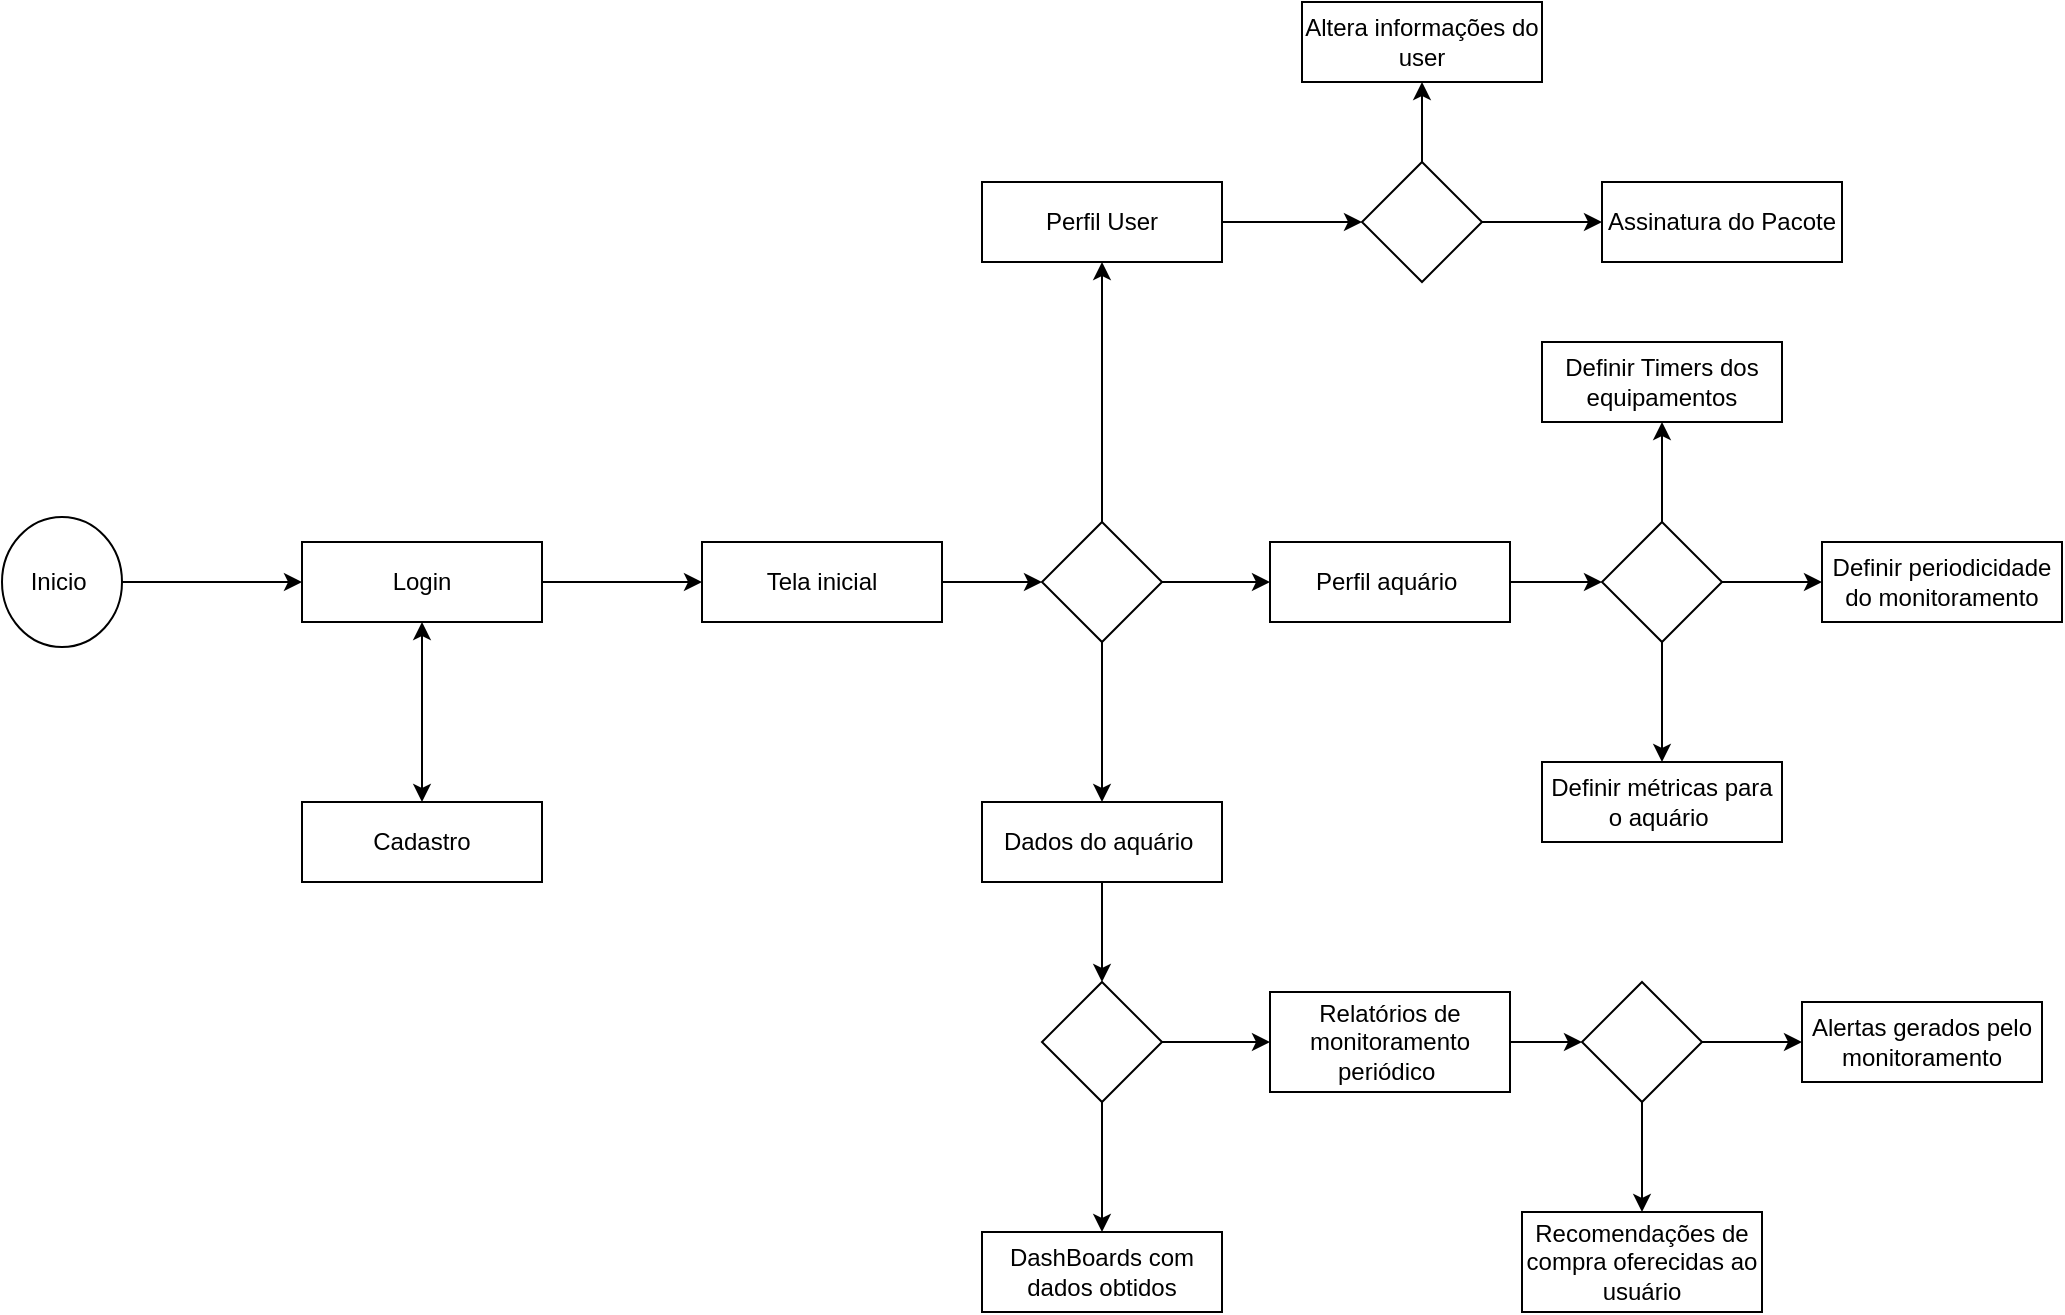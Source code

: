 <mxfile version="20.2.7" type="device"><diagram id="VPccNFu8whHAPjUsOWIE" name="Página-1"><mxGraphModel dx="2249" dy="1963" grid="1" gridSize="10" guides="1" tooltips="1" connect="1" arrows="1" fold="1" page="1" pageScale="1" pageWidth="827" pageHeight="1169" math="0" shadow="0"><root><mxCell id="0"/><mxCell id="1" parent="0"/><mxCell id="HL3YyxEtv5YZCbow4mOA-3" value="" style="edgeStyle=orthogonalEdgeStyle;rounded=0;orthogonalLoop=1;jettySize=auto;html=1;" edge="1" parent="1" source="HL3YyxEtv5YZCbow4mOA-1" target="HL3YyxEtv5YZCbow4mOA-2"><mxGeometry relative="1" as="geometry"/></mxCell><mxCell id="HL3YyxEtv5YZCbow4mOA-1" value="Login" style="rounded=0;whiteSpace=wrap;html=1;" vertex="1" parent="1"><mxGeometry x="-150" y="220" width="120" height="40" as="geometry"/></mxCell><mxCell id="HL3YyxEtv5YZCbow4mOA-8" value="" style="edgeStyle=orthogonalEdgeStyle;rounded=0;orthogonalLoop=1;jettySize=auto;html=1;" edge="1" parent="1" source="HL3YyxEtv5YZCbow4mOA-2" target="HL3YyxEtv5YZCbow4mOA-7"><mxGeometry relative="1" as="geometry"/></mxCell><mxCell id="HL3YyxEtv5YZCbow4mOA-2" value="Tela inicial" style="rounded=0;whiteSpace=wrap;html=1;" vertex="1" parent="1"><mxGeometry x="50" y="220" width="120" height="40" as="geometry"/></mxCell><mxCell id="HL3YyxEtv5YZCbow4mOA-4" value="Cadastro" style="rounded=0;whiteSpace=wrap;html=1;" vertex="1" parent="1"><mxGeometry x="-150" y="350" width="120" height="40" as="geometry"/></mxCell><mxCell id="HL3YyxEtv5YZCbow4mOA-5" value="" style="endArrow=classic;startArrow=classic;html=1;rounded=0;entryX=0.5;entryY=1;entryDx=0;entryDy=0;exitX=0.5;exitY=0;exitDx=0;exitDy=0;" edge="1" parent="1" source="HL3YyxEtv5YZCbow4mOA-4" target="HL3YyxEtv5YZCbow4mOA-1"><mxGeometry width="50" height="50" relative="1" as="geometry"><mxPoint x="410" y="570" as="sourcePoint"/><mxPoint x="460" y="520" as="targetPoint"/></mxGeometry></mxCell><mxCell id="HL3YyxEtv5YZCbow4mOA-6" value="" style="endArrow=classic;html=1;rounded=0;entryX=0;entryY=0.5;entryDx=0;entryDy=0;exitX=1;exitY=0.5;exitDx=0;exitDy=0;" edge="1" parent="1" source="HL3YyxEtv5YZCbow4mOA-27" target="HL3YyxEtv5YZCbow4mOA-1"><mxGeometry width="50" height="50" relative="1" as="geometry"><mxPoint x="-230" y="240" as="sourcePoint"/><mxPoint x="460" y="520" as="targetPoint"/></mxGeometry></mxCell><mxCell id="HL3YyxEtv5YZCbow4mOA-7" value="" style="rhombus;whiteSpace=wrap;html=1;rounded=0;" vertex="1" parent="1"><mxGeometry x="220" y="210" width="60" height="60" as="geometry"/></mxCell><mxCell id="HL3YyxEtv5YZCbow4mOA-19" value="" style="edgeStyle=orthogonalEdgeStyle;rounded=0;orthogonalLoop=1;jettySize=auto;html=1;entryX=0;entryY=0.5;entryDx=0;entryDy=0;" edge="1" parent="1" source="HL3YyxEtv5YZCbow4mOA-9" target="HL3YyxEtv5YZCbow4mOA-20"><mxGeometry relative="1" as="geometry"><mxPoint x="410" y="60" as="targetPoint"/></mxGeometry></mxCell><mxCell id="HL3YyxEtv5YZCbow4mOA-9" value="Perfil User" style="rounded=0;whiteSpace=wrap;html=1;" vertex="1" parent="1"><mxGeometry x="190" y="40" width="120" height="40" as="geometry"/></mxCell><mxCell id="HL3YyxEtv5YZCbow4mOA-10" value="" style="endArrow=classic;html=1;rounded=0;entryX=0.5;entryY=1;entryDx=0;entryDy=0;exitX=0.5;exitY=0;exitDx=0;exitDy=0;" edge="1" parent="1" source="HL3YyxEtv5YZCbow4mOA-7" target="HL3YyxEtv5YZCbow4mOA-9"><mxGeometry width="50" height="50" relative="1" as="geometry"><mxPoint x="340" y="430" as="sourcePoint"/><mxPoint x="390" y="380" as="targetPoint"/></mxGeometry></mxCell><mxCell id="HL3YyxEtv5YZCbow4mOA-11" value="Dados do aquário&amp;nbsp;" style="rounded=0;whiteSpace=wrap;html=1;" vertex="1" parent="1"><mxGeometry x="190" y="350" width="120" height="40" as="geometry"/></mxCell><mxCell id="HL3YyxEtv5YZCbow4mOA-12" value="" style="endArrow=classic;html=1;rounded=0;exitX=0.5;exitY=1;exitDx=0;exitDy=0;entryX=0.5;entryY=0;entryDx=0;entryDy=0;" edge="1" parent="1" source="HL3YyxEtv5YZCbow4mOA-7" target="HL3YyxEtv5YZCbow4mOA-11"><mxGeometry width="50" height="50" relative="1" as="geometry"><mxPoint x="340" y="430" as="sourcePoint"/><mxPoint x="390" y="380" as="targetPoint"/></mxGeometry></mxCell><mxCell id="HL3YyxEtv5YZCbow4mOA-16" value="Perfil aquário&amp;nbsp;" style="rounded=0;whiteSpace=wrap;html=1;" vertex="1" parent="1"><mxGeometry x="334" y="220" width="120" height="40" as="geometry"/></mxCell><mxCell id="HL3YyxEtv5YZCbow4mOA-17" value="" style="endArrow=classic;html=1;rounded=0;exitX=1;exitY=0.5;exitDx=0;exitDy=0;entryX=0;entryY=0.5;entryDx=0;entryDy=0;" edge="1" parent="1" source="HL3YyxEtv5YZCbow4mOA-7" target="HL3YyxEtv5YZCbow4mOA-16"><mxGeometry width="50" height="50" relative="1" as="geometry"><mxPoint x="340" y="190" as="sourcePoint"/><mxPoint x="390" y="140" as="targetPoint"/></mxGeometry></mxCell><mxCell id="HL3YyxEtv5YZCbow4mOA-20" value="" style="rhombus;whiteSpace=wrap;html=1;rounded=0;" vertex="1" parent="1"><mxGeometry x="380" y="30" width="60" height="60" as="geometry"/></mxCell><mxCell id="HL3YyxEtv5YZCbow4mOA-23" value="Altera informações do user" style="rounded=0;whiteSpace=wrap;html=1;" vertex="1" parent="1"><mxGeometry x="350" y="-50" width="120" height="40" as="geometry"/></mxCell><mxCell id="HL3YyxEtv5YZCbow4mOA-25" value="Assinatura do Pacote" style="rounded=0;whiteSpace=wrap;html=1;" vertex="1" parent="1"><mxGeometry x="500" y="40" width="120" height="40" as="geometry"/></mxCell><mxCell id="HL3YyxEtv5YZCbow4mOA-26" value="" style="endArrow=classic;html=1;rounded=0;entryX=0;entryY=0.5;entryDx=0;entryDy=0;exitX=1;exitY=0.5;exitDx=0;exitDy=0;" edge="1" parent="1" source="HL3YyxEtv5YZCbow4mOA-20" target="HL3YyxEtv5YZCbow4mOA-25"><mxGeometry width="50" height="50" relative="1" as="geometry"><mxPoint x="340" y="130" as="sourcePoint"/><mxPoint x="390" y="80" as="targetPoint"/></mxGeometry></mxCell><mxCell id="HL3YyxEtv5YZCbow4mOA-27" value="Inicio&amp;nbsp;" style="ellipse;whiteSpace=wrap;html=1;" vertex="1" parent="1"><mxGeometry x="-300" y="207.5" width="60" height="65" as="geometry"/></mxCell><mxCell id="HL3YyxEtv5YZCbow4mOA-29" value="" style="endArrow=classic;html=1;rounded=0;entryX=0.5;entryY=1;entryDx=0;entryDy=0;exitX=0.5;exitY=0;exitDx=0;exitDy=0;" edge="1" parent="1" source="HL3YyxEtv5YZCbow4mOA-20" target="HL3YyxEtv5YZCbow4mOA-23"><mxGeometry width="50" height="50" relative="1" as="geometry"><mxPoint x="270" y="130" as="sourcePoint"/><mxPoint x="320" y="80" as="targetPoint"/></mxGeometry></mxCell><mxCell id="HL3YyxEtv5YZCbow4mOA-46" value="" style="edgeStyle=orthogonalEdgeStyle;rounded=0;orthogonalLoop=1;jettySize=auto;html=1;" edge="1" parent="1" source="HL3YyxEtv5YZCbow4mOA-32" target="HL3YyxEtv5YZCbow4mOA-45"><mxGeometry relative="1" as="geometry"/></mxCell><mxCell id="HL3YyxEtv5YZCbow4mOA-48" value="" style="edgeStyle=orthogonalEdgeStyle;rounded=0;orthogonalLoop=1;jettySize=auto;html=1;" edge="1" parent="1" source="HL3YyxEtv5YZCbow4mOA-32" target="HL3YyxEtv5YZCbow4mOA-47"><mxGeometry relative="1" as="geometry"/></mxCell><mxCell id="HL3YyxEtv5YZCbow4mOA-50" value="" style="edgeStyle=orthogonalEdgeStyle;rounded=0;orthogonalLoop=1;jettySize=auto;html=1;" edge="1" parent="1" source="HL3YyxEtv5YZCbow4mOA-32" target="HL3YyxEtv5YZCbow4mOA-49"><mxGeometry relative="1" as="geometry"/></mxCell><mxCell id="HL3YyxEtv5YZCbow4mOA-32" value="" style="rhombus;whiteSpace=wrap;html=1;rounded=0;" vertex="1" parent="1"><mxGeometry x="500" y="210" width="60" height="60" as="geometry"/></mxCell><mxCell id="HL3YyxEtv5YZCbow4mOA-33" value="" style="rhombus;whiteSpace=wrap;html=1;rounded=0;" vertex="1" parent="1"><mxGeometry x="220" y="440" width="60" height="60" as="geometry"/></mxCell><mxCell id="HL3YyxEtv5YZCbow4mOA-34" value="" style="endArrow=classic;html=1;rounded=0;exitX=0.5;exitY=1;exitDx=0;exitDy=0;entryX=0.5;entryY=0;entryDx=0;entryDy=0;" edge="1" parent="1" source="HL3YyxEtv5YZCbow4mOA-11" target="HL3YyxEtv5YZCbow4mOA-33"><mxGeometry width="50" height="50" relative="1" as="geometry"><mxPoint x="300" y="420" as="sourcePoint"/><mxPoint x="350" y="370" as="targetPoint"/></mxGeometry></mxCell><mxCell id="HL3YyxEtv5YZCbow4mOA-35" value="" style="endArrow=classic;html=1;rounded=0;exitX=1;exitY=0.5;exitDx=0;exitDy=0;entryX=0;entryY=0.5;entryDx=0;entryDy=0;" edge="1" parent="1" source="HL3YyxEtv5YZCbow4mOA-16" target="HL3YyxEtv5YZCbow4mOA-32"><mxGeometry width="50" height="50" relative="1" as="geometry"><mxPoint x="300" y="420" as="sourcePoint"/><mxPoint x="350" y="370" as="targetPoint"/></mxGeometry></mxCell><mxCell id="HL3YyxEtv5YZCbow4mOA-37" value="DashBoards com dados obtidos" style="rounded=0;whiteSpace=wrap;html=1;" vertex="1" parent="1"><mxGeometry x="190" y="565" width="120" height="40" as="geometry"/></mxCell><mxCell id="HL3YyxEtv5YZCbow4mOA-38" value="" style="endArrow=classic;html=1;rounded=0;exitX=0.5;exitY=1;exitDx=0;exitDy=0;entryX=0.5;entryY=0;entryDx=0;entryDy=0;" edge="1" parent="1" source="HL3YyxEtv5YZCbow4mOA-33" target="HL3YyxEtv5YZCbow4mOA-37"><mxGeometry width="50" height="50" relative="1" as="geometry"><mxPoint x="300" y="420" as="sourcePoint"/><mxPoint x="350" y="370" as="targetPoint"/></mxGeometry></mxCell><mxCell id="HL3YyxEtv5YZCbow4mOA-52" value="" style="edgeStyle=orthogonalEdgeStyle;rounded=0;orthogonalLoop=1;jettySize=auto;html=1;exitX=0.5;exitY=1;exitDx=0;exitDy=0;" edge="1" parent="1" source="HL3YyxEtv5YZCbow4mOA-54" target="HL3YyxEtv5YZCbow4mOA-51"><mxGeometry relative="1" as="geometry"/></mxCell><mxCell id="HL3YyxEtv5YZCbow4mOA-55" value="" style="edgeStyle=orthogonalEdgeStyle;rounded=0;orthogonalLoop=1;jettySize=auto;html=1;" edge="1" parent="1" source="HL3YyxEtv5YZCbow4mOA-39" target="HL3YyxEtv5YZCbow4mOA-54"><mxGeometry relative="1" as="geometry"/></mxCell><mxCell id="HL3YyxEtv5YZCbow4mOA-39" value="Relatórios de monitoramento periódico&amp;nbsp;" style="rounded=0;whiteSpace=wrap;html=1;" vertex="1" parent="1"><mxGeometry x="334" y="445" width="120" height="50" as="geometry"/></mxCell><mxCell id="HL3YyxEtv5YZCbow4mOA-40" value="" style="endArrow=classic;html=1;rounded=0;exitX=1;exitY=0.5;exitDx=0;exitDy=0;entryX=0;entryY=0.5;entryDx=0;entryDy=0;" edge="1" parent="1" source="HL3YyxEtv5YZCbow4mOA-33" target="HL3YyxEtv5YZCbow4mOA-39"><mxGeometry width="50" height="50" relative="1" as="geometry"><mxPoint x="300" y="420" as="sourcePoint"/><mxPoint x="350" y="370" as="targetPoint"/></mxGeometry></mxCell><mxCell id="HL3YyxEtv5YZCbow4mOA-41" value="Alertas gerados pelo monitoramento" style="rounded=0;whiteSpace=wrap;html=1;" vertex="1" parent="1"><mxGeometry x="600" y="450" width="120" height="40" as="geometry"/></mxCell><mxCell id="HL3YyxEtv5YZCbow4mOA-45" value="Definir métricas para o aquário&amp;nbsp;" style="rounded=0;whiteSpace=wrap;html=1;" vertex="1" parent="1"><mxGeometry x="470" y="330" width="120" height="40" as="geometry"/></mxCell><mxCell id="HL3YyxEtv5YZCbow4mOA-47" value="Definir periodicidade do monitoramento" style="rounded=0;whiteSpace=wrap;html=1;" vertex="1" parent="1"><mxGeometry x="610" y="220" width="120" height="40" as="geometry"/></mxCell><mxCell id="HL3YyxEtv5YZCbow4mOA-49" value="Definir Timers dos equipamentos" style="rounded=0;whiteSpace=wrap;html=1;" vertex="1" parent="1"><mxGeometry x="470" y="120" width="120" height="40" as="geometry"/></mxCell><mxCell id="HL3YyxEtv5YZCbow4mOA-51" value="Recomendações de compra oferecidas ao usuário" style="rounded=0;whiteSpace=wrap;html=1;" vertex="1" parent="1"><mxGeometry x="460" y="555" width="120" height="50" as="geometry"/></mxCell><mxCell id="HL3YyxEtv5YZCbow4mOA-56" value="" style="edgeStyle=orthogonalEdgeStyle;rounded=0;orthogonalLoop=1;jettySize=auto;html=1;" edge="1" parent="1" source="HL3YyxEtv5YZCbow4mOA-54" target="HL3YyxEtv5YZCbow4mOA-41"><mxGeometry relative="1" as="geometry"/></mxCell><mxCell id="HL3YyxEtv5YZCbow4mOA-54" value="" style="rhombus;whiteSpace=wrap;html=1;rounded=0;" vertex="1" parent="1"><mxGeometry x="490" y="440" width="60" height="60" as="geometry"/></mxCell></root></mxGraphModel></diagram></mxfile>